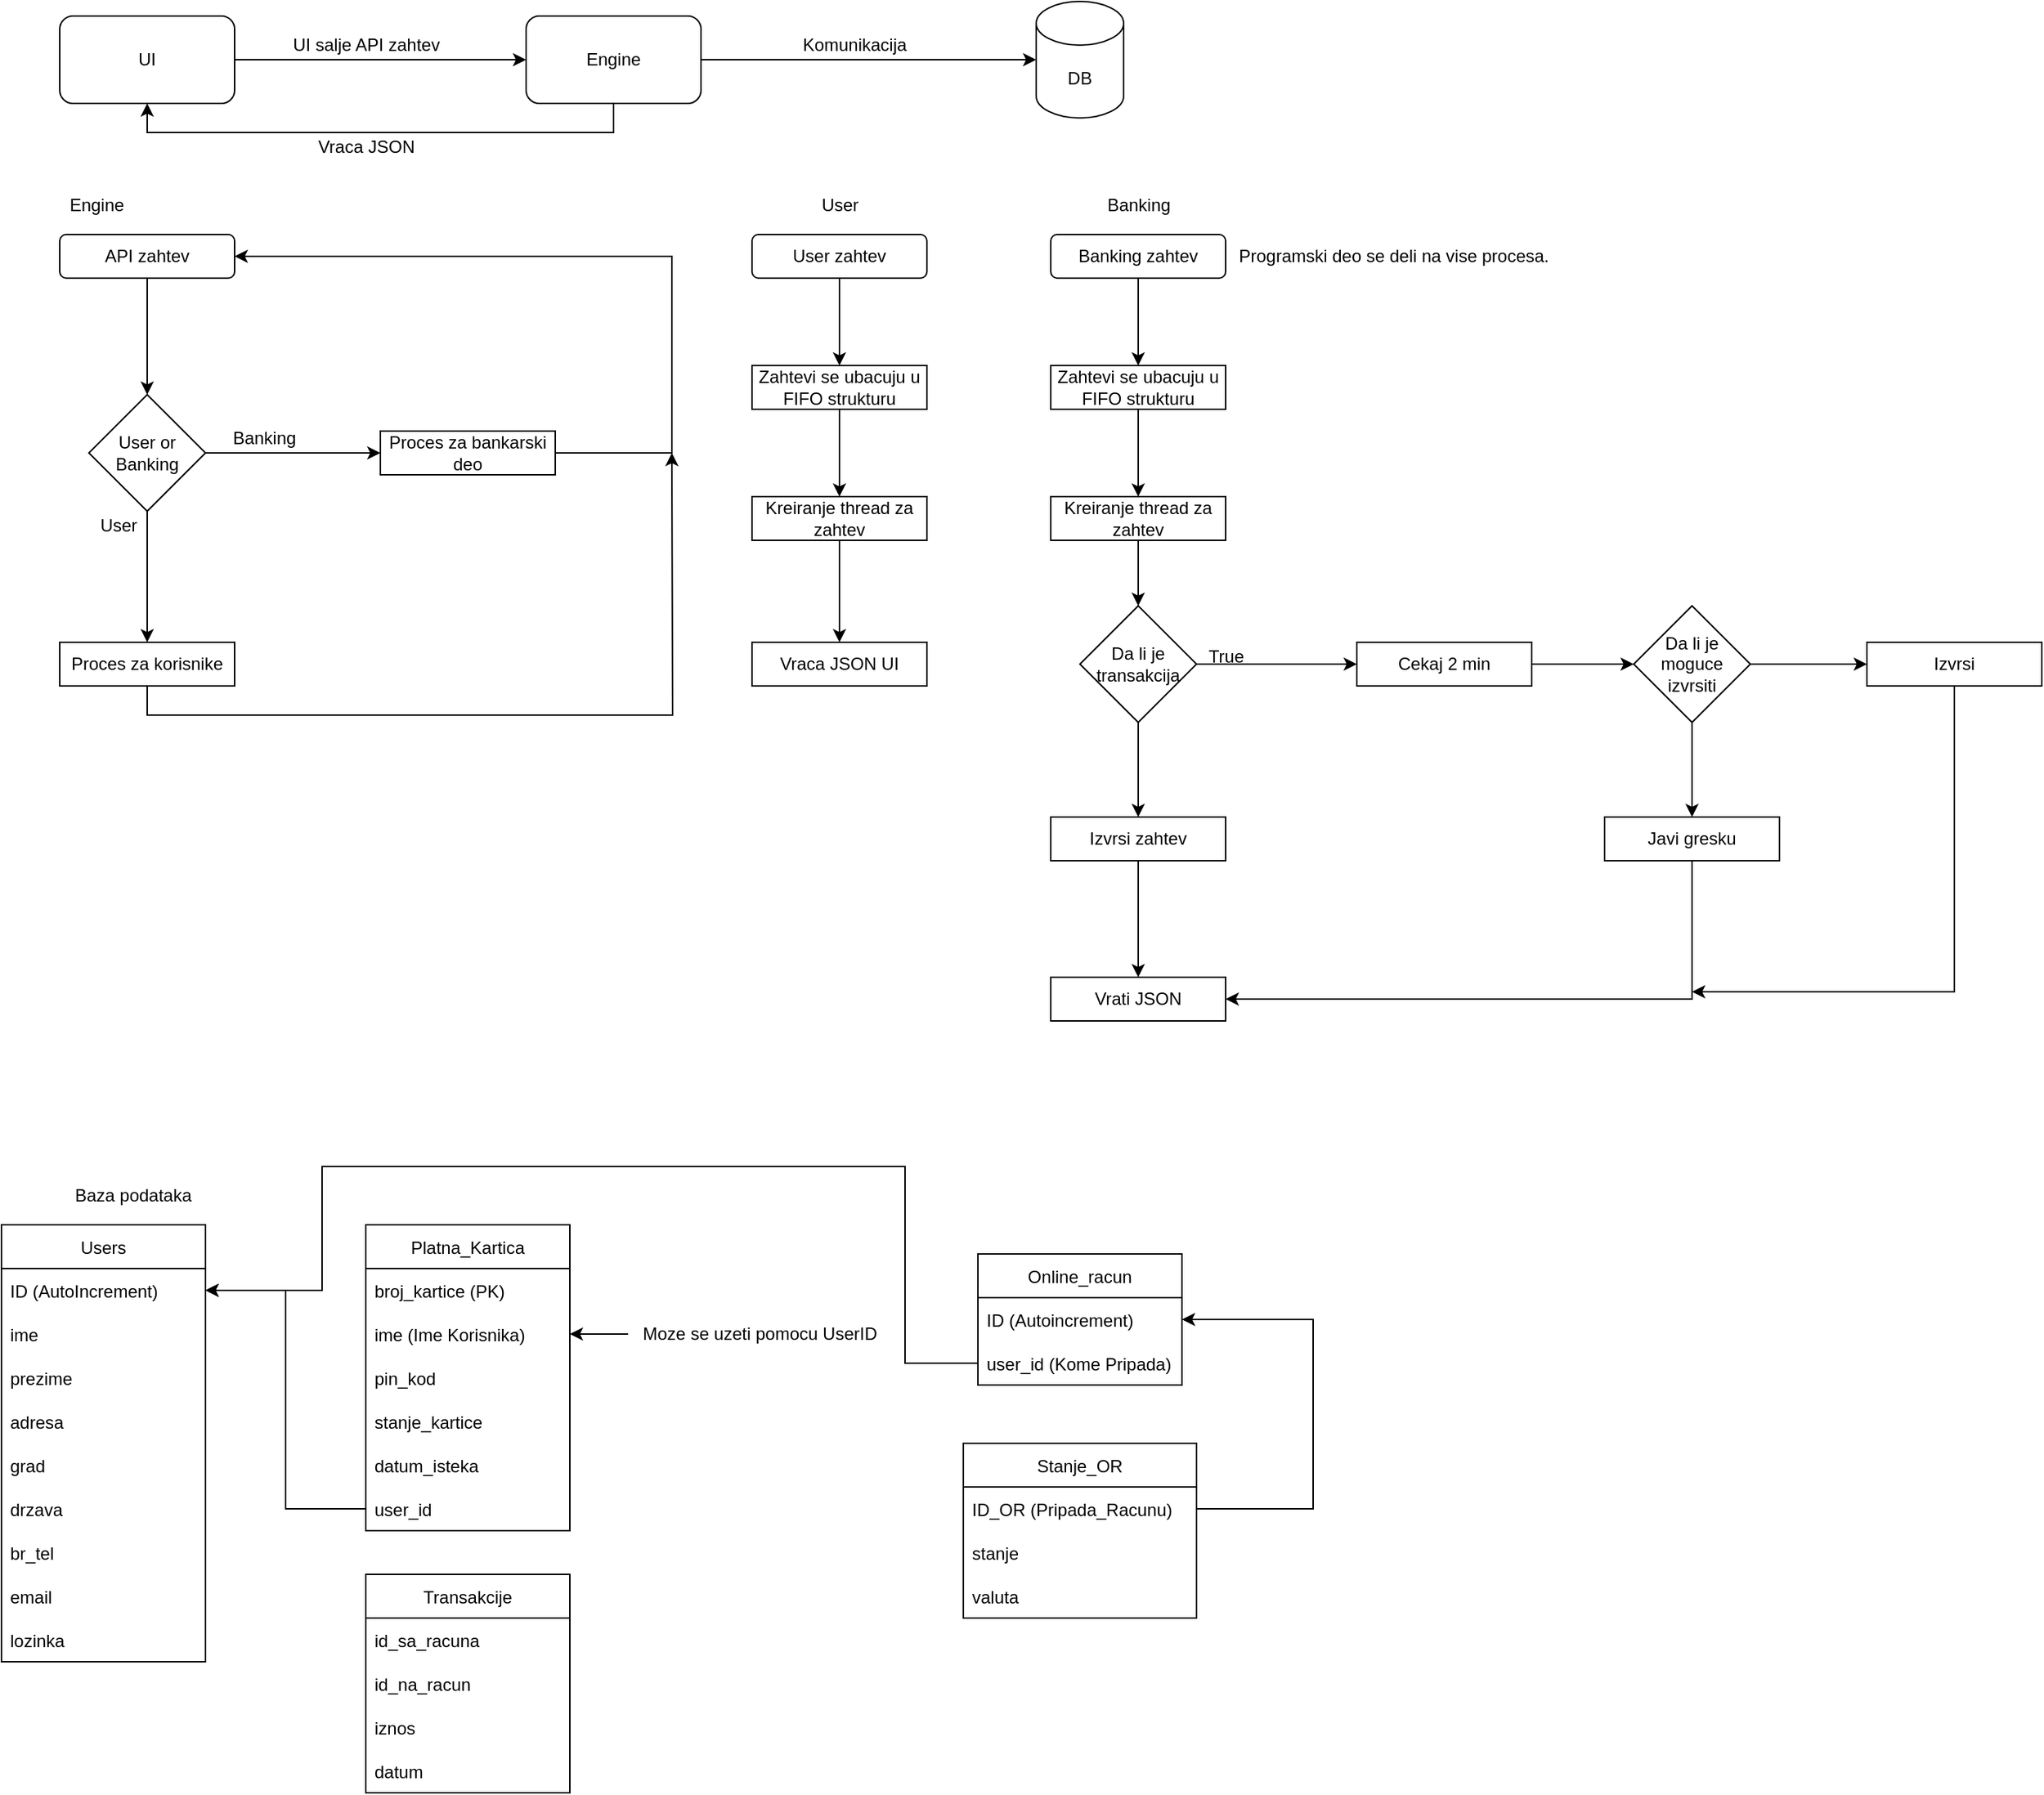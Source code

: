 <mxfile version="15.9.4" type="device"><diagram id="YrxQ4O9is_ODIShpteBk" name="Page-1"><mxGraphModel dx="1422" dy="800" grid="1" gridSize="10" guides="1" tooltips="1" connect="1" arrows="1" fold="1" page="1" pageScale="1" pageWidth="2336" pageHeight="1654" math="0" shadow="0"><root><mxCell id="0"/><mxCell id="1" parent="0"/><mxCell id="unup1XSauauIyE5wksvS-4" style="edgeStyle=orthogonalEdgeStyle;rounded=0;orthogonalLoop=1;jettySize=auto;html=1;exitX=1;exitY=0.5;exitDx=0;exitDy=0;entryX=0;entryY=0.5;entryDx=0;entryDy=0;" parent="1" source="unup1XSauauIyE5wksvS-1" target="unup1XSauauIyE5wksvS-2" edge="1"><mxGeometry relative="1" as="geometry"/></mxCell><mxCell id="unup1XSauauIyE5wksvS-1" value="UI" style="rounded=1;whiteSpace=wrap;html=1;" parent="1" vertex="1"><mxGeometry x="100" y="60" width="120" height="60" as="geometry"/></mxCell><mxCell id="unup1XSauauIyE5wksvS-5" style="edgeStyle=orthogonalEdgeStyle;rounded=0;orthogonalLoop=1;jettySize=auto;html=1;exitX=1;exitY=0.5;exitDx=0;exitDy=0;entryX=0;entryY=0.5;entryDx=0;entryDy=0;entryPerimeter=0;" parent="1" source="unup1XSauauIyE5wksvS-2" target="unup1XSauauIyE5wksvS-3" edge="1"><mxGeometry relative="1" as="geometry"/></mxCell><mxCell id="unup1XSauauIyE5wksvS-60" style="edgeStyle=orthogonalEdgeStyle;rounded=0;orthogonalLoop=1;jettySize=auto;html=1;exitX=0.5;exitY=1;exitDx=0;exitDy=0;entryX=0.5;entryY=1;entryDx=0;entryDy=0;" parent="1" source="unup1XSauauIyE5wksvS-2" target="unup1XSauauIyE5wksvS-1" edge="1"><mxGeometry relative="1" as="geometry"/></mxCell><mxCell id="unup1XSauauIyE5wksvS-2" value="Engine" style="rounded=1;whiteSpace=wrap;html=1;" parent="1" vertex="1"><mxGeometry x="420" y="60" width="120" height="60" as="geometry"/></mxCell><mxCell id="unup1XSauauIyE5wksvS-3" value="DB" style="shape=cylinder3;whiteSpace=wrap;html=1;boundedLbl=1;backgroundOutline=1;size=15;" parent="1" vertex="1"><mxGeometry x="770" y="50" width="60" height="80" as="geometry"/></mxCell><mxCell id="unup1XSauauIyE5wksvS-6" value="Komunikacija" style="text;html=1;align=center;verticalAlign=middle;resizable=0;points=[];autosize=1;strokeColor=none;fillColor=none;" parent="1" vertex="1"><mxGeometry x="600" y="70" width="90" height="20" as="geometry"/></mxCell><mxCell id="unup1XSauauIyE5wksvS-7" value="UI salje API zahtev" style="text;html=1;align=center;verticalAlign=middle;resizable=0;points=[];autosize=1;strokeColor=none;fillColor=none;" parent="1" vertex="1"><mxGeometry x="250" y="70" width="120" height="20" as="geometry"/></mxCell><mxCell id="unup1XSauauIyE5wksvS-11" style="edgeStyle=orthogonalEdgeStyle;rounded=0;orthogonalLoop=1;jettySize=auto;html=1;exitX=0.5;exitY=1;exitDx=0;exitDy=0;entryX=0.5;entryY=0;entryDx=0;entryDy=0;" parent="1" source="unup1XSauauIyE5wksvS-8" target="unup1XSauauIyE5wksvS-10" edge="1"><mxGeometry relative="1" as="geometry"/></mxCell><mxCell id="unup1XSauauIyE5wksvS-8" value="API zahtev" style="rounded=1;whiteSpace=wrap;html=1;" parent="1" vertex="1"><mxGeometry x="100" y="210" width="120" height="30" as="geometry"/></mxCell><mxCell id="unup1XSauauIyE5wksvS-9" value="Engine&lt;br&gt;" style="text;html=1;align=center;verticalAlign=middle;resizable=0;points=[];autosize=1;strokeColor=none;fillColor=none;" parent="1" vertex="1"><mxGeometry x="100" y="180" width="50" height="20" as="geometry"/></mxCell><mxCell id="unup1XSauauIyE5wksvS-12" style="edgeStyle=orthogonalEdgeStyle;rounded=0;orthogonalLoop=1;jettySize=auto;html=1;exitX=1;exitY=0.5;exitDx=0;exitDy=0;entryX=0;entryY=0.5;entryDx=0;entryDy=0;" parent="1" source="unup1XSauauIyE5wksvS-10" target="unup1XSauauIyE5wksvS-15" edge="1"><mxGeometry relative="1" as="geometry"><mxPoint x="360" y="360" as="targetPoint"/></mxGeometry></mxCell><mxCell id="unup1XSauauIyE5wksvS-17" style="edgeStyle=orthogonalEdgeStyle;rounded=0;orthogonalLoop=1;jettySize=auto;html=1;exitX=0.5;exitY=1;exitDx=0;exitDy=0;entryX=0.5;entryY=0;entryDx=0;entryDy=0;" parent="1" source="unup1XSauauIyE5wksvS-10" target="unup1XSauauIyE5wksvS-16" edge="1"><mxGeometry relative="1" as="geometry"/></mxCell><mxCell id="unup1XSauauIyE5wksvS-10" value="User or&lt;br&gt;Banking" style="rhombus;whiteSpace=wrap;html=1;" parent="1" vertex="1"><mxGeometry x="120" y="320" width="80" height="80" as="geometry"/></mxCell><mxCell id="unup1XSauauIyE5wksvS-13" value="Banking&lt;br&gt;" style="text;html=1;align=center;verticalAlign=middle;resizable=0;points=[];autosize=1;strokeColor=none;fillColor=none;" parent="1" vertex="1"><mxGeometry x="210" y="340" width="60" height="20" as="geometry"/></mxCell><mxCell id="unup1XSauauIyE5wksvS-25" style="edgeStyle=orthogonalEdgeStyle;rounded=0;orthogonalLoop=1;jettySize=auto;html=1;entryX=1;entryY=0.5;entryDx=0;entryDy=0;" parent="1" source="unup1XSauauIyE5wksvS-15" target="unup1XSauauIyE5wksvS-8" edge="1"><mxGeometry relative="1" as="geometry"><Array as="points"><mxPoint x="520" y="360"/><mxPoint x="520" y="225"/></Array></mxGeometry></mxCell><mxCell id="unup1XSauauIyE5wksvS-15" value="Proces za bankarski deo" style="rounded=0;whiteSpace=wrap;html=1;" parent="1" vertex="1"><mxGeometry x="320" y="345" width="120" height="30" as="geometry"/></mxCell><mxCell id="unup1XSauauIyE5wksvS-26" style="edgeStyle=orthogonalEdgeStyle;rounded=0;orthogonalLoop=1;jettySize=auto;html=1;exitX=0.5;exitY=1;exitDx=0;exitDy=0;" parent="1" source="unup1XSauauIyE5wksvS-16" edge="1"><mxGeometry relative="1" as="geometry"><mxPoint x="520" y="360" as="targetPoint"/></mxGeometry></mxCell><mxCell id="unup1XSauauIyE5wksvS-16" value="Proces za korisnike" style="rounded=0;whiteSpace=wrap;html=1;" parent="1" vertex="1"><mxGeometry x="100" y="490" width="120" height="30" as="geometry"/></mxCell><mxCell id="unup1XSauauIyE5wksvS-18" value="User" style="text;html=1;align=center;verticalAlign=middle;resizable=0;points=[];autosize=1;strokeColor=none;fillColor=none;" parent="1" vertex="1"><mxGeometry x="120" y="400" width="40" height="20" as="geometry"/></mxCell><mxCell id="unup1XSauauIyE5wksvS-19" value="User&lt;br&gt;" style="text;html=1;align=center;verticalAlign=middle;resizable=0;points=[];autosize=1;strokeColor=none;fillColor=none;" parent="1" vertex="1"><mxGeometry x="615" y="180" width="40" height="20" as="geometry"/></mxCell><mxCell id="unup1XSauauIyE5wksvS-24" style="edgeStyle=orthogonalEdgeStyle;rounded=0;orthogonalLoop=1;jettySize=auto;html=1;exitX=0.5;exitY=1;exitDx=0;exitDy=0;entryX=0.5;entryY=0;entryDx=0;entryDy=0;" parent="1" source="unup1XSauauIyE5wksvS-22" target="unup1XSauauIyE5wksvS-28" edge="1"><mxGeometry relative="1" as="geometry"><mxPoint x="635" y="320" as="targetPoint"/></mxGeometry></mxCell><mxCell id="unup1XSauauIyE5wksvS-22" value="User zahtev" style="rounded=1;whiteSpace=wrap;html=1;" parent="1" vertex="1"><mxGeometry x="575" y="210" width="120" height="30" as="geometry"/></mxCell><mxCell id="unup1XSauauIyE5wksvS-30" style="edgeStyle=orthogonalEdgeStyle;rounded=0;orthogonalLoop=1;jettySize=auto;html=1;exitX=0.5;exitY=1;exitDx=0;exitDy=0;entryX=0.5;entryY=0;entryDx=0;entryDy=0;" parent="1" source="unup1XSauauIyE5wksvS-28" target="unup1XSauauIyE5wksvS-29" edge="1"><mxGeometry relative="1" as="geometry"/></mxCell><mxCell id="unup1XSauauIyE5wksvS-28" value="Zahtevi se ubacuju u FIFO strukturu" style="rounded=0;whiteSpace=wrap;html=1;" parent="1" vertex="1"><mxGeometry x="575" y="300" width="120" height="30" as="geometry"/></mxCell><mxCell id="unup1XSauauIyE5wksvS-32" style="edgeStyle=orthogonalEdgeStyle;rounded=0;orthogonalLoop=1;jettySize=auto;html=1;exitX=0.5;exitY=1;exitDx=0;exitDy=0;" parent="1" source="unup1XSauauIyE5wksvS-29" target="unup1XSauauIyE5wksvS-31" edge="1"><mxGeometry relative="1" as="geometry"/></mxCell><mxCell id="unup1XSauauIyE5wksvS-29" value="Kreiranje thread za zahtev" style="rounded=0;whiteSpace=wrap;html=1;" parent="1" vertex="1"><mxGeometry x="575" y="390" width="120" height="30" as="geometry"/></mxCell><mxCell id="unup1XSauauIyE5wksvS-31" value="Vraca JSON UI" style="rounded=0;whiteSpace=wrap;html=1;" parent="1" vertex="1"><mxGeometry x="575" y="490" width="120" height="30" as="geometry"/></mxCell><mxCell id="unup1XSauauIyE5wksvS-33" value="Banking&lt;br&gt;" style="text;html=1;align=center;verticalAlign=middle;resizable=0;points=[];autosize=1;strokeColor=none;fillColor=none;" parent="1" vertex="1"><mxGeometry x="810" y="180" width="60" height="20" as="geometry"/></mxCell><mxCell id="unup1XSauauIyE5wksvS-36" style="edgeStyle=orthogonalEdgeStyle;rounded=0;orthogonalLoop=1;jettySize=auto;html=1;exitX=0.5;exitY=1;exitDx=0;exitDy=0;entryX=0.5;entryY=0;entryDx=0;entryDy=0;" parent="1" source="unup1XSauauIyE5wksvS-34" target="unup1XSauauIyE5wksvS-35" edge="1"><mxGeometry relative="1" as="geometry"/></mxCell><mxCell id="unup1XSauauIyE5wksvS-34" value="Banking zahtev" style="rounded=1;whiteSpace=wrap;html=1;" parent="1" vertex="1"><mxGeometry x="780" y="210" width="120" height="30" as="geometry"/></mxCell><mxCell id="unup1XSauauIyE5wksvS-38" style="edgeStyle=orthogonalEdgeStyle;rounded=0;orthogonalLoop=1;jettySize=auto;html=1;exitX=0.5;exitY=1;exitDx=0;exitDy=0;entryX=0.5;entryY=0;entryDx=0;entryDy=0;" parent="1" source="unup1XSauauIyE5wksvS-35" target="unup1XSauauIyE5wksvS-40" edge="1"><mxGeometry relative="1" as="geometry"><mxPoint x="840" y="375" as="targetPoint"/></mxGeometry></mxCell><mxCell id="unup1XSauauIyE5wksvS-35" value="Zahtevi se ubacuju u FIFO strukturu" style="rounded=0;whiteSpace=wrap;html=1;" parent="1" vertex="1"><mxGeometry x="780" y="300" width="120" height="30" as="geometry"/></mxCell><mxCell id="unup1XSauauIyE5wksvS-42" style="edgeStyle=orthogonalEdgeStyle;rounded=0;orthogonalLoop=1;jettySize=auto;html=1;exitX=1;exitY=0.5;exitDx=0;exitDy=0;entryX=0;entryY=0.5;entryDx=0;entryDy=0;" parent="1" source="unup1XSauauIyE5wksvS-39" target="unup1XSauauIyE5wksvS-44" edge="1"><mxGeometry relative="1" as="geometry"><mxPoint x="1000" y="505" as="targetPoint"/></mxGeometry></mxCell><mxCell id="unup1XSauauIyE5wksvS-54" style="edgeStyle=orthogonalEdgeStyle;rounded=0;orthogonalLoop=1;jettySize=auto;html=1;exitX=0.5;exitY=1;exitDx=0;exitDy=0;entryX=0.5;entryY=0;entryDx=0;entryDy=0;entryPerimeter=0;" parent="1" source="unup1XSauauIyE5wksvS-39" target="unup1XSauauIyE5wksvS-55" edge="1"><mxGeometry relative="1" as="geometry"><mxPoint x="840" y="620" as="targetPoint"/></mxGeometry></mxCell><mxCell id="unup1XSauauIyE5wksvS-39" value="Da li je transakcija" style="rhombus;whiteSpace=wrap;html=1;" parent="1" vertex="1"><mxGeometry x="800" y="465" width="80" height="80" as="geometry"/></mxCell><mxCell id="unup1XSauauIyE5wksvS-41" style="edgeStyle=orthogonalEdgeStyle;rounded=0;orthogonalLoop=1;jettySize=auto;html=1;exitX=0.5;exitY=1;exitDx=0;exitDy=0;entryX=0.5;entryY=0;entryDx=0;entryDy=0;" parent="1" source="unup1XSauauIyE5wksvS-40" target="unup1XSauauIyE5wksvS-39" edge="1"><mxGeometry relative="1" as="geometry"/></mxCell><mxCell id="unup1XSauauIyE5wksvS-40" value="Kreiranje thread za zahtev" style="rounded=0;whiteSpace=wrap;html=1;" parent="1" vertex="1"><mxGeometry x="780" y="390" width="120" height="30" as="geometry"/></mxCell><mxCell id="unup1XSauauIyE5wksvS-43" value="True" style="text;html=1;align=center;verticalAlign=middle;resizable=0;points=[];autosize=1;strokeColor=none;fillColor=none;" parent="1" vertex="1"><mxGeometry x="880" y="490" width="40" height="20" as="geometry"/></mxCell><mxCell id="unup1XSauauIyE5wksvS-45" style="edgeStyle=orthogonalEdgeStyle;rounded=0;orthogonalLoop=1;jettySize=auto;html=1;entryX=0;entryY=0.5;entryDx=0;entryDy=0;" parent="1" source="unup1XSauauIyE5wksvS-44" target="unup1XSauauIyE5wksvS-47" edge="1"><mxGeometry relative="1" as="geometry"><mxPoint x="1190" y="505" as="targetPoint"/></mxGeometry></mxCell><mxCell id="unup1XSauauIyE5wksvS-44" value="Cekaj 2 min" style="rounded=0;whiteSpace=wrap;html=1;" parent="1" vertex="1"><mxGeometry x="990" y="490" width="120" height="30" as="geometry"/></mxCell><mxCell id="unup1XSauauIyE5wksvS-48" style="edgeStyle=orthogonalEdgeStyle;rounded=0;orthogonalLoop=1;jettySize=auto;html=1;exitX=1;exitY=0.5;exitDx=0;exitDy=0;entryX=0;entryY=0.5;entryDx=0;entryDy=0;" parent="1" source="unup1XSauauIyE5wksvS-47" target="unup1XSauauIyE5wksvS-49" edge="1"><mxGeometry relative="1" as="geometry"><mxPoint x="1330" y="505" as="targetPoint"/></mxGeometry></mxCell><mxCell id="unup1XSauauIyE5wksvS-53" style="edgeStyle=orthogonalEdgeStyle;rounded=0;orthogonalLoop=1;jettySize=auto;html=1;entryX=0.5;entryY=0;entryDx=0;entryDy=0;" parent="1" source="unup1XSauauIyE5wksvS-47" target="unup1XSauauIyE5wksvS-52" edge="1"><mxGeometry relative="1" as="geometry"/></mxCell><mxCell id="unup1XSauauIyE5wksvS-47" value="Da li je moguce izvrsiti" style="rhombus;whiteSpace=wrap;html=1;" parent="1" vertex="1"><mxGeometry x="1180" y="465" width="80" height="80" as="geometry"/></mxCell><mxCell id="unup1XSauauIyE5wksvS-59" style="edgeStyle=orthogonalEdgeStyle;rounded=0;orthogonalLoop=1;jettySize=auto;html=1;exitX=0.5;exitY=1;exitDx=0;exitDy=0;" parent="1" source="unup1XSauauIyE5wksvS-49" edge="1"><mxGeometry relative="1" as="geometry"><mxPoint x="1220" y="730" as="targetPoint"/><Array as="points"><mxPoint x="1400" y="730"/></Array></mxGeometry></mxCell><mxCell id="unup1XSauauIyE5wksvS-49" value="Izvrsi" style="rounded=0;whiteSpace=wrap;html=1;" parent="1" vertex="1"><mxGeometry x="1340" y="490" width="120" height="30" as="geometry"/></mxCell><mxCell id="unup1XSauauIyE5wksvS-58" style="edgeStyle=orthogonalEdgeStyle;rounded=0;orthogonalLoop=1;jettySize=auto;html=1;exitX=0.5;exitY=1;exitDx=0;exitDy=0;entryX=1;entryY=0.5;entryDx=0;entryDy=0;" parent="1" source="unup1XSauauIyE5wksvS-52" target="unup1XSauauIyE5wksvS-56" edge="1"><mxGeometry relative="1" as="geometry"/></mxCell><mxCell id="unup1XSauauIyE5wksvS-52" value="Javi gresku" style="rounded=0;whiteSpace=wrap;html=1;" parent="1" vertex="1"><mxGeometry x="1160" y="610" width="120" height="30" as="geometry"/></mxCell><mxCell id="unup1XSauauIyE5wksvS-57" style="edgeStyle=orthogonalEdgeStyle;rounded=0;orthogonalLoop=1;jettySize=auto;html=1;exitX=0.5;exitY=1;exitDx=0;exitDy=0;" parent="1" source="unup1XSauauIyE5wksvS-55" target="unup1XSauauIyE5wksvS-56" edge="1"><mxGeometry relative="1" as="geometry"/></mxCell><mxCell id="unup1XSauauIyE5wksvS-55" value="Izvrsi zahtev" style="rounded=0;whiteSpace=wrap;html=1;" parent="1" vertex="1"><mxGeometry x="780" y="610" width="120" height="30" as="geometry"/></mxCell><mxCell id="unup1XSauauIyE5wksvS-56" value="Vrati JSON" style="rounded=0;whiteSpace=wrap;html=1;" parent="1" vertex="1"><mxGeometry x="780" y="720" width="120" height="30" as="geometry"/></mxCell><mxCell id="unup1XSauauIyE5wksvS-61" value="Vraca JSON" style="text;html=1;align=center;verticalAlign=middle;resizable=0;points=[];autosize=1;strokeColor=none;fillColor=none;" parent="1" vertex="1"><mxGeometry x="270" y="140" width="80" height="20" as="geometry"/></mxCell><mxCell id="Xto0khakdmg1U4rvShTV-1" value="Programski deo se deli na vise procesa.&lt;br&gt;" style="text;html=1;align=center;verticalAlign=middle;resizable=0;points=[];autosize=1;strokeColor=none;fillColor=none;" parent="1" vertex="1"><mxGeometry x="900" y="215" width="230" height="20" as="geometry"/></mxCell><mxCell id="Xto0khakdmg1U4rvShTV-2" value="Baza podataka" style="text;html=1;align=center;verticalAlign=middle;resizable=0;points=[];autosize=1;strokeColor=none;fillColor=none;" parent="1" vertex="1"><mxGeometry x="100" y="860" width="100" height="20" as="geometry"/></mxCell><mxCell id="Xto0khakdmg1U4rvShTV-3" value="Users" style="swimlane;fontStyle=0;childLayout=stackLayout;horizontal=1;startSize=30;horizontalStack=0;resizeParent=1;resizeParentMax=0;resizeLast=0;collapsible=1;marginBottom=0;" parent="1" vertex="1"><mxGeometry x="60" y="890" width="140" height="300" as="geometry"><mxRectangle x="100" y="890" width="60" height="30" as="alternateBounds"/></mxGeometry></mxCell><mxCell id="Xto0khakdmg1U4rvShTV-4" value="ID (AutoIncrement)" style="text;strokeColor=none;fillColor=none;align=left;verticalAlign=middle;spacingLeft=4;spacingRight=4;overflow=hidden;points=[[0,0.5],[1,0.5]];portConstraint=eastwest;rotatable=0;" parent="Xto0khakdmg1U4rvShTV-3" vertex="1"><mxGeometry y="30" width="140" height="30" as="geometry"/></mxCell><mxCell id="Xto0khakdmg1U4rvShTV-5" value="ime" style="text;strokeColor=none;fillColor=none;align=left;verticalAlign=middle;spacingLeft=4;spacingRight=4;overflow=hidden;points=[[0,0.5],[1,0.5]];portConstraint=eastwest;rotatable=0;" parent="Xto0khakdmg1U4rvShTV-3" vertex="1"><mxGeometry y="60" width="140" height="30" as="geometry"/></mxCell><mxCell id="Xto0khakdmg1U4rvShTV-8" value="prezime" style="text;strokeColor=none;fillColor=none;align=left;verticalAlign=middle;spacingLeft=4;spacingRight=4;overflow=hidden;points=[[0,0.5],[1,0.5]];portConstraint=eastwest;rotatable=0;" parent="Xto0khakdmg1U4rvShTV-3" vertex="1"><mxGeometry y="90" width="140" height="30" as="geometry"/></mxCell><mxCell id="Xto0khakdmg1U4rvShTV-9" value="adresa" style="text;strokeColor=none;fillColor=none;align=left;verticalAlign=middle;spacingLeft=4;spacingRight=4;overflow=hidden;points=[[0,0.5],[1,0.5]];portConstraint=eastwest;rotatable=0;" parent="Xto0khakdmg1U4rvShTV-3" vertex="1"><mxGeometry y="120" width="140" height="30" as="geometry"/></mxCell><mxCell id="Xto0khakdmg1U4rvShTV-11" value="grad" style="text;strokeColor=none;fillColor=none;align=left;verticalAlign=middle;spacingLeft=4;spacingRight=4;overflow=hidden;points=[[0,0.5],[1,0.5]];portConstraint=eastwest;rotatable=0;" parent="Xto0khakdmg1U4rvShTV-3" vertex="1"><mxGeometry y="150" width="140" height="30" as="geometry"/></mxCell><mxCell id="Xto0khakdmg1U4rvShTV-10" value="drzava" style="text;strokeColor=none;fillColor=none;align=left;verticalAlign=middle;spacingLeft=4;spacingRight=4;overflow=hidden;points=[[0,0.5],[1,0.5]];portConstraint=eastwest;rotatable=0;" parent="Xto0khakdmg1U4rvShTV-3" vertex="1"><mxGeometry y="180" width="140" height="30" as="geometry"/></mxCell><mxCell id="Xto0khakdmg1U4rvShTV-7" value="br_tel" style="text;strokeColor=none;fillColor=none;align=left;verticalAlign=middle;spacingLeft=4;spacingRight=4;overflow=hidden;points=[[0,0.5],[1,0.5]];portConstraint=eastwest;rotatable=0;" parent="Xto0khakdmg1U4rvShTV-3" vertex="1"><mxGeometry y="210" width="140" height="30" as="geometry"/></mxCell><mxCell id="Xto0khakdmg1U4rvShTV-12" value="email" style="text;strokeColor=none;fillColor=none;align=left;verticalAlign=middle;spacingLeft=4;spacingRight=4;overflow=hidden;points=[[0,0.5],[1,0.5]];portConstraint=eastwest;rotatable=0;" parent="Xto0khakdmg1U4rvShTV-3" vertex="1"><mxGeometry y="240" width="140" height="30" as="geometry"/></mxCell><mxCell id="Xto0khakdmg1U4rvShTV-6" value="lozinka" style="text;strokeColor=none;fillColor=none;align=left;verticalAlign=middle;spacingLeft=4;spacingRight=4;overflow=hidden;points=[[0,0.5],[1,0.5]];portConstraint=eastwest;rotatable=0;" parent="Xto0khakdmg1U4rvShTV-3" vertex="1"><mxGeometry y="270" width="140" height="30" as="geometry"/></mxCell><mxCell id="EPMUv20fr9Hoiuy6zoBq-1" value="Platna_Kartica" style="swimlane;fontStyle=0;childLayout=stackLayout;horizontal=1;startSize=30;horizontalStack=0;resizeParent=1;resizeParentMax=0;resizeLast=0;collapsible=1;marginBottom=0;" vertex="1" parent="1"><mxGeometry x="310" y="890" width="140" height="210" as="geometry"/></mxCell><mxCell id="EPMUv20fr9Hoiuy6zoBq-2" value="broj_kartice (PK)" style="text;strokeColor=none;fillColor=none;align=left;verticalAlign=middle;spacingLeft=4;spacingRight=4;overflow=hidden;points=[[0,0.5],[1,0.5]];portConstraint=eastwest;rotatable=0;" vertex="1" parent="EPMUv20fr9Hoiuy6zoBq-1"><mxGeometry y="30" width="140" height="30" as="geometry"/></mxCell><mxCell id="EPMUv20fr9Hoiuy6zoBq-3" value="ime (Ime Korisnika)" style="text;strokeColor=none;fillColor=none;align=left;verticalAlign=middle;spacingLeft=4;spacingRight=4;overflow=hidden;points=[[0,0.5],[1,0.5]];portConstraint=eastwest;rotatable=0;" vertex="1" parent="EPMUv20fr9Hoiuy6zoBq-1"><mxGeometry y="60" width="140" height="30" as="geometry"/></mxCell><mxCell id="EPMUv20fr9Hoiuy6zoBq-4" value="pin_kod" style="text;strokeColor=none;fillColor=none;align=left;verticalAlign=middle;spacingLeft=4;spacingRight=4;overflow=hidden;points=[[0,0.5],[1,0.5]];portConstraint=eastwest;rotatable=0;" vertex="1" parent="EPMUv20fr9Hoiuy6zoBq-1"><mxGeometry y="90" width="140" height="30" as="geometry"/></mxCell><mxCell id="EPMUv20fr9Hoiuy6zoBq-6" value="stanje_kartice" style="text;strokeColor=none;fillColor=none;align=left;verticalAlign=middle;spacingLeft=4;spacingRight=4;overflow=hidden;points=[[0,0.5],[1,0.5]];portConstraint=eastwest;rotatable=0;" vertex="1" parent="EPMUv20fr9Hoiuy6zoBq-1"><mxGeometry y="120" width="140" height="30" as="geometry"/></mxCell><mxCell id="EPMUv20fr9Hoiuy6zoBq-9" value="datum_isteka" style="text;strokeColor=none;fillColor=none;align=left;verticalAlign=middle;spacingLeft=4;spacingRight=4;overflow=hidden;points=[[0,0.5],[1,0.5]];portConstraint=eastwest;rotatable=0;" vertex="1" parent="EPMUv20fr9Hoiuy6zoBq-1"><mxGeometry y="150" width="140" height="30" as="geometry"/></mxCell><mxCell id="EPMUv20fr9Hoiuy6zoBq-5" value="user_id" style="text;strokeColor=none;fillColor=none;align=left;verticalAlign=middle;spacingLeft=4;spacingRight=4;overflow=hidden;points=[[0,0.5],[1,0.5]];portConstraint=eastwest;rotatable=0;" vertex="1" parent="EPMUv20fr9Hoiuy6zoBq-1"><mxGeometry y="180" width="140" height="30" as="geometry"/></mxCell><mxCell id="EPMUv20fr9Hoiuy6zoBq-8" style="edgeStyle=orthogonalEdgeStyle;rounded=0;orthogonalLoop=1;jettySize=auto;html=1;" edge="1" parent="1" source="EPMUv20fr9Hoiuy6zoBq-7" target="EPMUv20fr9Hoiuy6zoBq-3"><mxGeometry relative="1" as="geometry"/></mxCell><mxCell id="EPMUv20fr9Hoiuy6zoBq-7" value="Moze se uzeti pomocu UserID" style="text;html=1;align=center;verticalAlign=middle;resizable=0;points=[];autosize=1;strokeColor=none;fillColor=none;" vertex="1" parent="1"><mxGeometry x="490" y="955" width="180" height="20" as="geometry"/></mxCell><mxCell id="EPMUv20fr9Hoiuy6zoBq-10" style="edgeStyle=orthogonalEdgeStyle;rounded=0;orthogonalLoop=1;jettySize=auto;html=1;exitX=0;exitY=0.5;exitDx=0;exitDy=0;entryX=1;entryY=0.5;entryDx=0;entryDy=0;" edge="1" parent="1" source="EPMUv20fr9Hoiuy6zoBq-5" target="Xto0khakdmg1U4rvShTV-4"><mxGeometry relative="1" as="geometry"/></mxCell><mxCell id="EPMUv20fr9Hoiuy6zoBq-11" value="Transakcije" style="swimlane;fontStyle=0;childLayout=stackLayout;horizontal=1;startSize=30;horizontalStack=0;resizeParent=1;resizeParentMax=0;resizeLast=0;collapsible=1;marginBottom=0;" vertex="1" parent="1"><mxGeometry x="310" y="1130" width="140" height="150" as="geometry"/></mxCell><mxCell id="EPMUv20fr9Hoiuy6zoBq-12" value="id_sa_racuna" style="text;strokeColor=none;fillColor=none;align=left;verticalAlign=middle;spacingLeft=4;spacingRight=4;overflow=hidden;points=[[0,0.5],[1,0.5]];portConstraint=eastwest;rotatable=0;" vertex="1" parent="EPMUv20fr9Hoiuy6zoBq-11"><mxGeometry y="30" width="140" height="30" as="geometry"/></mxCell><mxCell id="EPMUv20fr9Hoiuy6zoBq-13" value="id_na_racun" style="text;strokeColor=none;fillColor=none;align=left;verticalAlign=middle;spacingLeft=4;spacingRight=4;overflow=hidden;points=[[0,0.5],[1,0.5]];portConstraint=eastwest;rotatable=0;" vertex="1" parent="EPMUv20fr9Hoiuy6zoBq-11"><mxGeometry y="60" width="140" height="30" as="geometry"/></mxCell><mxCell id="EPMUv20fr9Hoiuy6zoBq-15" value="iznos" style="text;strokeColor=none;fillColor=none;align=left;verticalAlign=middle;spacingLeft=4;spacingRight=4;overflow=hidden;points=[[0,0.5],[1,0.5]];portConstraint=eastwest;rotatable=0;" vertex="1" parent="EPMUv20fr9Hoiuy6zoBq-11"><mxGeometry y="90" width="140" height="30" as="geometry"/></mxCell><mxCell id="EPMUv20fr9Hoiuy6zoBq-14" value="datum" style="text;strokeColor=none;fillColor=none;align=left;verticalAlign=middle;spacingLeft=4;spacingRight=4;overflow=hidden;points=[[0,0.5],[1,0.5]];portConstraint=eastwest;rotatable=0;" vertex="1" parent="EPMUv20fr9Hoiuy6zoBq-11"><mxGeometry y="120" width="140" height="30" as="geometry"/></mxCell><mxCell id="EPMUv20fr9Hoiuy6zoBq-16" value="Online_racun" style="swimlane;fontStyle=0;childLayout=stackLayout;horizontal=1;startSize=30;horizontalStack=0;resizeParent=1;resizeParentMax=0;resizeLast=0;collapsible=1;marginBottom=0;" vertex="1" parent="1"><mxGeometry x="730" y="910" width="140" height="90" as="geometry"/></mxCell><mxCell id="EPMUv20fr9Hoiuy6zoBq-17" value="ID (Autoincrement)" style="text;strokeColor=none;fillColor=none;align=left;verticalAlign=middle;spacingLeft=4;spacingRight=4;overflow=hidden;points=[[0,0.5],[1,0.5]];portConstraint=eastwest;rotatable=0;" vertex="1" parent="EPMUv20fr9Hoiuy6zoBq-16"><mxGeometry y="30" width="140" height="30" as="geometry"/></mxCell><mxCell id="EPMUv20fr9Hoiuy6zoBq-18" value="user_id (Kome Pripada)" style="text;strokeColor=none;fillColor=none;align=left;verticalAlign=middle;spacingLeft=4;spacingRight=4;overflow=hidden;points=[[0,0.5],[1,0.5]];portConstraint=eastwest;rotatable=0;" vertex="1" parent="EPMUv20fr9Hoiuy6zoBq-16"><mxGeometry y="60" width="140" height="30" as="geometry"/></mxCell><mxCell id="EPMUv20fr9Hoiuy6zoBq-20" style="edgeStyle=orthogonalEdgeStyle;rounded=0;orthogonalLoop=1;jettySize=auto;html=1;exitX=0;exitY=0.5;exitDx=0;exitDy=0;entryX=1;entryY=0.5;entryDx=0;entryDy=0;" edge="1" parent="1" source="EPMUv20fr9Hoiuy6zoBq-18" target="Xto0khakdmg1U4rvShTV-4"><mxGeometry relative="1" as="geometry"><Array as="points"><mxPoint x="680" y="985"/><mxPoint x="680" y="850"/><mxPoint x="280" y="850"/><mxPoint x="280" y="935"/></Array></mxGeometry></mxCell><mxCell id="EPMUv20fr9Hoiuy6zoBq-21" value="Stanje_OR" style="swimlane;fontStyle=0;childLayout=stackLayout;horizontal=1;startSize=30;horizontalStack=0;resizeParent=1;resizeParentMax=0;resizeLast=0;collapsible=1;marginBottom=0;" vertex="1" parent="1"><mxGeometry x="720" y="1040" width="160" height="120" as="geometry"/></mxCell><mxCell id="EPMUv20fr9Hoiuy6zoBq-22" value="ID_OR (Pripada_Racunu)" style="text;strokeColor=none;fillColor=none;align=left;verticalAlign=middle;spacingLeft=4;spacingRight=4;overflow=hidden;points=[[0,0.5],[1,0.5]];portConstraint=eastwest;rotatable=0;" vertex="1" parent="EPMUv20fr9Hoiuy6zoBq-21"><mxGeometry y="30" width="160" height="30" as="geometry"/></mxCell><mxCell id="EPMUv20fr9Hoiuy6zoBq-23" value="stanje" style="text;strokeColor=none;fillColor=none;align=left;verticalAlign=middle;spacingLeft=4;spacingRight=4;overflow=hidden;points=[[0,0.5],[1,0.5]];portConstraint=eastwest;rotatable=0;" vertex="1" parent="EPMUv20fr9Hoiuy6zoBq-21"><mxGeometry y="60" width="160" height="30" as="geometry"/></mxCell><mxCell id="EPMUv20fr9Hoiuy6zoBq-25" value="valuta" style="text;strokeColor=none;fillColor=none;align=left;verticalAlign=middle;spacingLeft=4;spacingRight=4;overflow=hidden;points=[[0,0.5],[1,0.5]];portConstraint=eastwest;rotatable=0;" vertex="1" parent="EPMUv20fr9Hoiuy6zoBq-21"><mxGeometry y="90" width="160" height="30" as="geometry"/></mxCell><mxCell id="EPMUv20fr9Hoiuy6zoBq-26" style="edgeStyle=orthogonalEdgeStyle;rounded=0;orthogonalLoop=1;jettySize=auto;html=1;entryX=1;entryY=0.5;entryDx=0;entryDy=0;" edge="1" parent="1" source="EPMUv20fr9Hoiuy6zoBq-22" target="EPMUv20fr9Hoiuy6zoBq-17"><mxGeometry relative="1" as="geometry"><Array as="points"><mxPoint x="960" y="1085"/><mxPoint x="960" y="955"/></Array></mxGeometry></mxCell></root></mxGraphModel></diagram></mxfile>
